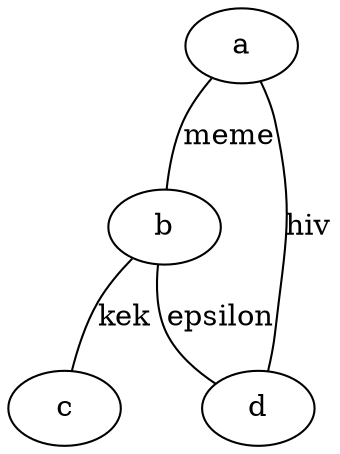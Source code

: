 graph graphname { 
                a -- b [label="meme"]; 
                b -- c [label="kek"];
                b -- d [label="epsilon"];
                d -- a [label="hiv"];
        }